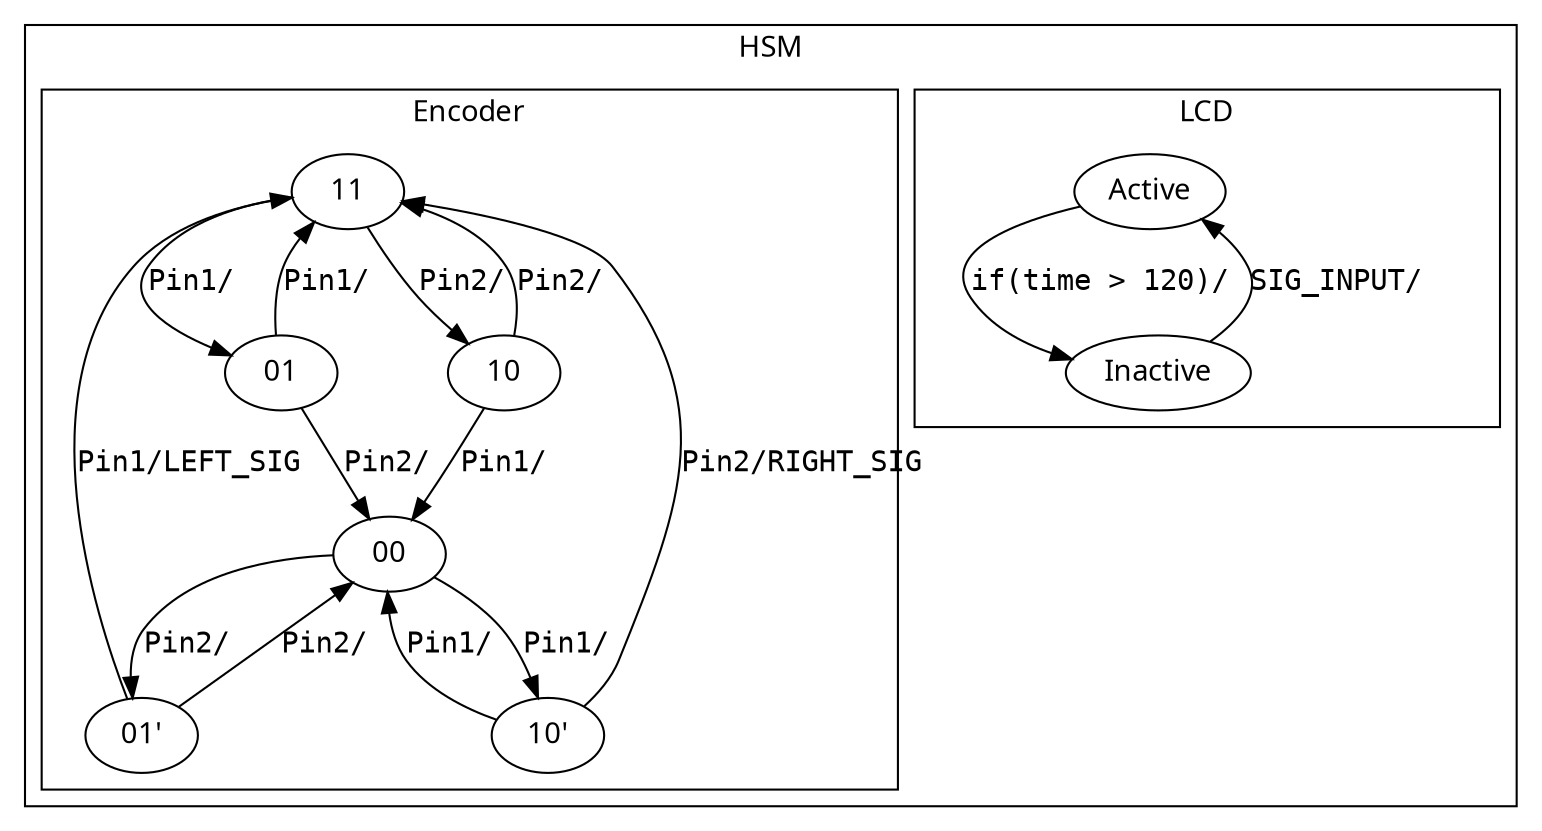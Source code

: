 digraph main {
	graph [fontname = "Input Mono"]
	node [fontname = "Input Mono"]
	edge [fontname = "Courier"]
	subgraph clusterHSM {
		label="HSM"
		subgraph clusterlcd {
			label="LCD"
			"Active" -> "Inactive" [label="if(time > 120)/ "]
			"Inactive" -> "Active" [label="SIG_INPUT/ "]
		}
		subgraph clusterenc {
			label="Encoder"
			11 -> 01 [label="Pin1/"];
			01 -> 11 [label="Pin1/"];
			01 -> 00 [label="Pin2/"];
			11 -> 10 [label="Pin2/"];
			10 -> 00 [label="Pin1/"];
			10 -> 11 [label="Pin2/"];
			00 -> "01'" [label="Pin2/"];
			00 -> "10'" [label="Pin1/"];
			"01'" -> 11 [label="Pin1/LEFT_SIG"];
			"10'" -> 11 [label="Pin2/RIGHT_SIG"];
			"01'" -> 00 [label="Pin2/"];
			"10'" -> 00 [label="Pin1/"];
		}
	}
}
